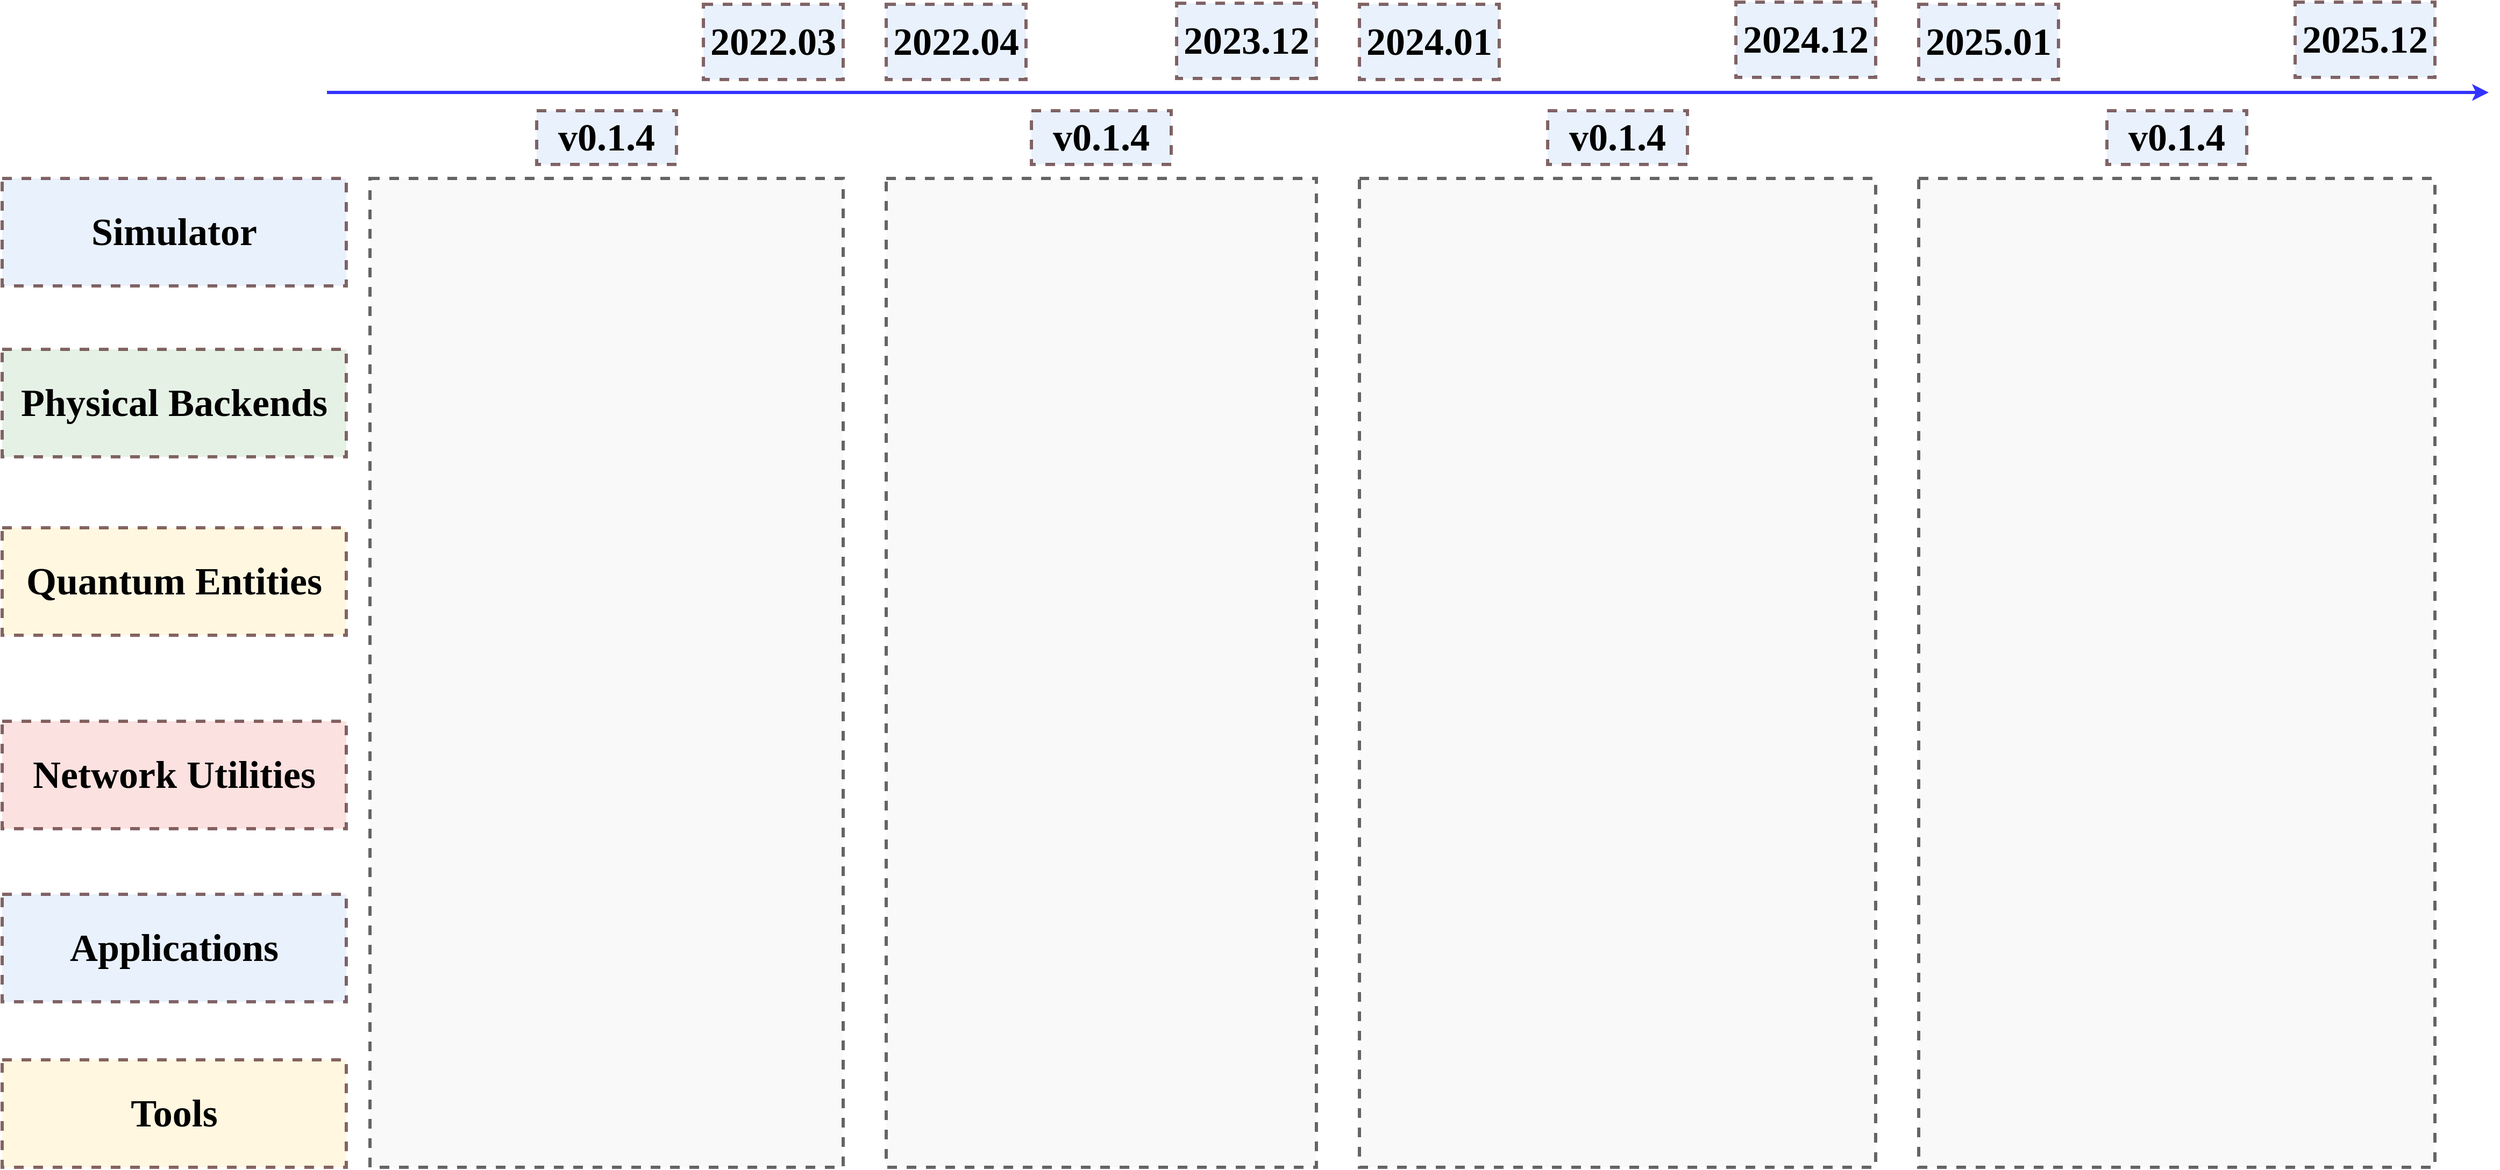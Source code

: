 <mxfile version="25.0.3">
  <diagram name="Page-1" id="12e1b939-464a-85fe-373e-61e167be1490">
    <mxGraphModel dx="4633.5" dy="1550" grid="1" gridSize="10" guides="1" tooltips="1" connect="1" arrows="1" fold="1" page="1" pageScale="1.5" pageWidth="1169" pageHeight="826" background="none" math="0" shadow="0">
      <root>
        <mxCell id="0" />
        <mxCell id="1" parent="0" />
        <mxCell id="sJ7baZli-LUsm7lm-XYr-1" value="&lt;font style=&quot;font-size: 36px;&quot;&gt;Simulator&lt;/font&gt;" style="rounded=0;whiteSpace=wrap;html=1;fillColor=#dae8fc;strokeColor=#330000;opacity=60;labelPosition=center;verticalLabelPosition=middle;align=center;verticalAlign=middle;fontFamily=Times New Roman;fontSize=20;dashed=1;strokeWidth=3;fontStyle=1" parent="1" vertex="1">
          <mxGeometry x="-1102" y="280" width="320" height="100" as="geometry" />
        </mxCell>
        <mxCell id="sJ7baZli-LUsm7lm-XYr-2" value="" style="rounded=0;whiteSpace=wrap;html=1;fillColor=#f5f5f5;fontColor=#333333;strokeColor=default;gradientColor=none;opacity=60;labelPosition=center;verticalLabelPosition=middle;align=center;verticalAlign=middle;fontFamily=Times New Roman;fontSize=20;dashed=1;strokeWidth=3;" parent="1" vertex="1">
          <mxGeometry x="-760" y="280" width="440" height="920" as="geometry" />
        </mxCell>
        <mxCell id="sJ7baZli-LUsm7lm-XYr-3" value="" style="rounded=0;whiteSpace=wrap;html=1;fillColor=#f5f5f5;fontColor=#333333;strokeColor=default;gradientColor=none;opacity=60;labelPosition=center;verticalLabelPosition=middle;align=center;verticalAlign=middle;fontFamily=Times New Roman;fontSize=20;dashed=1;strokeWidth=3;" parent="1" vertex="1">
          <mxGeometry x="160" y="280" width="480" height="920" as="geometry" />
        </mxCell>
        <mxCell id="sJ7baZli-LUsm7lm-XYr-4" value="" style="rounded=0;whiteSpace=wrap;html=1;fillColor=#f5f5f5;fontColor=#333333;strokeColor=default;gradientColor=none;opacity=60;labelPosition=center;verticalLabelPosition=middle;align=center;verticalAlign=middle;fontFamily=Times New Roman;fontSize=20;dashed=1;strokeWidth=3;" parent="1" vertex="1">
          <mxGeometry x="-280" y="280" width="400" height="920" as="geometry" />
        </mxCell>
        <mxCell id="9zjzxFCtPWCpPwQ-u-JS-1" value="" style="endArrow=classic;html=1;rounded=0;strokeColor=#3333FF;strokeWidth=3;" edge="1" parent="1">
          <mxGeometry width="50" height="50" relative="1" as="geometry">
            <mxPoint x="-800" y="200" as="sourcePoint" />
            <mxPoint x="1210" y="200" as="targetPoint" />
          </mxGeometry>
        </mxCell>
        <mxCell id="9zjzxFCtPWCpPwQ-u-JS-3" value="&lt;font style=&quot;font-size: 36px;&quot;&gt;Applications&lt;/font&gt;" style="rounded=0;whiteSpace=wrap;html=1;fillColor=#dae8fc;strokeColor=#330000;opacity=60;labelPosition=center;verticalLabelPosition=middle;align=center;verticalAlign=middle;fontFamily=Times New Roman;fontSize=20;dashed=1;strokeWidth=3;fontStyle=1" vertex="1" parent="1">
          <mxGeometry x="-1102" y="946" width="320" height="100" as="geometry" />
        </mxCell>
        <mxCell id="9zjzxFCtPWCpPwQ-u-JS-4" value="&lt;font style=&quot;font-size: 36px;&quot;&gt;Physical Backends&lt;/font&gt;" style="rounded=0;whiteSpace=wrap;html=1;fillColor=#d5e8d4;strokeColor=#330000;opacity=60;labelPosition=center;verticalLabelPosition=middle;align=center;verticalAlign=middle;fontFamily=Times New Roman;fontSize=20;dashed=1;strokeWidth=3;fontStyle=1" vertex="1" parent="1">
          <mxGeometry x="-1102" y="439" width="320" height="100" as="geometry" />
        </mxCell>
        <mxCell id="9zjzxFCtPWCpPwQ-u-JS-5" value="&lt;font style=&quot;font-size: 36px;&quot;&gt;Quantum Entities&lt;/font&gt;" style="rounded=0;whiteSpace=wrap;html=1;fillColor=#fff2cc;strokeColor=#330000;opacity=60;labelPosition=center;verticalLabelPosition=middle;align=center;verticalAlign=middle;fontFamily=Times New Roman;fontSize=20;dashed=1;strokeWidth=3;fontStyle=1" vertex="1" parent="1">
          <mxGeometry x="-1102" y="605" width="320" height="100" as="geometry" />
        </mxCell>
        <mxCell id="9zjzxFCtPWCpPwQ-u-JS-6" value="&lt;font style=&quot;font-size: 36px;&quot;&gt;Network Utilities&lt;/font&gt;" style="rounded=0;whiteSpace=wrap;html=1;fillColor=#f8cecc;strokeColor=#330000;opacity=60;labelPosition=center;verticalLabelPosition=middle;align=center;verticalAlign=middle;fontFamily=Times New Roman;fontSize=20;dashed=1;strokeWidth=3;fontStyle=1" vertex="1" parent="1">
          <mxGeometry x="-1102" y="785" width="320" height="100" as="geometry" />
        </mxCell>
        <mxCell id="9zjzxFCtPWCpPwQ-u-JS-7" value="&lt;font style=&quot;font-size: 36px;&quot;&gt;Tools&lt;/font&gt;" style="rounded=0;whiteSpace=wrap;html=1;fillColor=#fff2cc;strokeColor=#330000;opacity=60;labelPosition=center;verticalLabelPosition=middle;align=center;verticalAlign=middle;fontFamily=Times New Roman;fontSize=20;dashed=1;strokeWidth=3;fontStyle=1" vertex="1" parent="1">
          <mxGeometry x="-1102" y="1100" width="320" height="100" as="geometry" />
        </mxCell>
        <mxCell id="9zjzxFCtPWCpPwQ-u-JS-9" value="" style="rounded=0;whiteSpace=wrap;html=1;fillColor=#f5f5f5;fontColor=#333333;strokeColor=default;gradientColor=none;opacity=60;labelPosition=center;verticalLabelPosition=middle;align=center;verticalAlign=middle;fontFamily=Times New Roman;fontSize=20;dashed=1;strokeWidth=3;" vertex="1" parent="1">
          <mxGeometry x="680" y="280" width="480" height="920" as="geometry" />
        </mxCell>
        <mxCell id="9zjzxFCtPWCpPwQ-u-JS-10" value="&lt;span style=&quot;font-size: 36px;&quot;&gt;2022.03&lt;/span&gt;" style="rounded=0;whiteSpace=wrap;html=1;fillColor=#dae8fc;strokeColor=#330000;opacity=60;labelPosition=center;verticalLabelPosition=middle;align=center;verticalAlign=middle;fontFamily=Times New Roman;fontSize=20;dashed=1;strokeWidth=3;fontStyle=1" vertex="1" parent="1">
          <mxGeometry x="-450" y="118" width="130" height="70" as="geometry" />
        </mxCell>
        <mxCell id="9zjzxFCtPWCpPwQ-u-JS-11" value="&lt;span style=&quot;font-size: 36px;&quot;&gt;2022.04&lt;/span&gt;" style="rounded=0;whiteSpace=wrap;html=1;fillColor=#dae8fc;strokeColor=#330000;opacity=60;labelPosition=center;verticalLabelPosition=middle;align=center;verticalAlign=middle;fontFamily=Times New Roman;fontSize=20;dashed=1;strokeWidth=3;fontStyle=1" vertex="1" parent="1">
          <mxGeometry x="-280" y="118" width="130" height="70" as="geometry" />
        </mxCell>
        <mxCell id="9zjzxFCtPWCpPwQ-u-JS-12" value="&lt;span style=&quot;font-size: 36px;&quot;&gt;2024.01&lt;/span&gt;" style="rounded=0;whiteSpace=wrap;html=1;fillColor=#dae8fc;strokeColor=#330000;opacity=60;labelPosition=center;verticalLabelPosition=middle;align=center;verticalAlign=middle;fontFamily=Times New Roman;fontSize=20;dashed=1;strokeWidth=3;fontStyle=1" vertex="1" parent="1">
          <mxGeometry x="160" y="118" width="130" height="70" as="geometry" />
        </mxCell>
        <mxCell id="9zjzxFCtPWCpPwQ-u-JS-13" value="&lt;span style=&quot;font-size: 36px;&quot;&gt;2023.12&lt;/span&gt;" style="rounded=0;whiteSpace=wrap;html=1;fillColor=#dae8fc;strokeColor=#330000;opacity=60;labelPosition=center;verticalLabelPosition=middle;align=center;verticalAlign=middle;fontFamily=Times New Roman;fontSize=20;dashed=1;strokeWidth=3;fontStyle=1" vertex="1" parent="1">
          <mxGeometry x="-10" y="117" width="130" height="70" as="geometry" />
        </mxCell>
        <mxCell id="9zjzxFCtPWCpPwQ-u-JS-14" value="&lt;span style=&quot;font-size: 36px;&quot;&gt;2024.12&lt;/span&gt;" style="rounded=0;whiteSpace=wrap;html=1;fillColor=#dae8fc;strokeColor=#330000;opacity=60;labelPosition=center;verticalLabelPosition=middle;align=center;verticalAlign=middle;fontFamily=Times New Roman;fontSize=20;dashed=1;strokeWidth=3;fontStyle=1" vertex="1" parent="1">
          <mxGeometry x="510" y="116" width="130" height="70" as="geometry" />
        </mxCell>
        <mxCell id="9zjzxFCtPWCpPwQ-u-JS-15" value="&lt;span style=&quot;font-size: 36px;&quot;&gt;2025.01&lt;/span&gt;" style="rounded=0;whiteSpace=wrap;html=1;fillColor=#dae8fc;strokeColor=#330000;opacity=60;labelPosition=center;verticalLabelPosition=middle;align=center;verticalAlign=middle;fontFamily=Times New Roman;fontSize=20;dashed=1;strokeWidth=3;fontStyle=1" vertex="1" parent="1">
          <mxGeometry x="680" y="118" width="130" height="70" as="geometry" />
        </mxCell>
        <mxCell id="9zjzxFCtPWCpPwQ-u-JS-16" value="&lt;span style=&quot;font-size: 36px;&quot;&gt;2025.12&lt;/span&gt;" style="rounded=0;whiteSpace=wrap;html=1;fillColor=#dae8fc;strokeColor=#330000;opacity=60;labelPosition=center;verticalLabelPosition=middle;align=center;verticalAlign=middle;fontFamily=Times New Roman;fontSize=20;dashed=1;strokeWidth=3;fontStyle=1" vertex="1" parent="1">
          <mxGeometry x="1030" y="116" width="130" height="70" as="geometry" />
        </mxCell>
        <mxCell id="9zjzxFCtPWCpPwQ-u-JS-19" value="&lt;span style=&quot;font-size: 36px;&quot;&gt;v0.1.4&lt;/span&gt;" style="rounded=0;whiteSpace=wrap;html=1;fillColor=#dae8fc;strokeColor=#330000;opacity=60;labelPosition=center;verticalLabelPosition=middle;align=center;verticalAlign=middle;fontFamily=Times New Roman;fontSize=20;dashed=1;strokeWidth=3;fontStyle=1" vertex="1" parent="1">
          <mxGeometry x="-605" y="217" width="130" height="50" as="geometry" />
        </mxCell>
        <mxCell id="9zjzxFCtPWCpPwQ-u-JS-20" value="&lt;span style=&quot;font-size: 36px;&quot;&gt;v0.1.4&lt;/span&gt;" style="rounded=0;whiteSpace=wrap;html=1;fillColor=#dae8fc;strokeColor=#330000;opacity=60;labelPosition=center;verticalLabelPosition=middle;align=center;verticalAlign=middle;fontFamily=Times New Roman;fontSize=20;dashed=1;strokeWidth=3;fontStyle=1" vertex="1" parent="1">
          <mxGeometry x="-145" y="217" width="130" height="50" as="geometry" />
        </mxCell>
        <mxCell id="9zjzxFCtPWCpPwQ-u-JS-21" value="&lt;span style=&quot;font-size: 36px;&quot;&gt;v0.1.4&lt;/span&gt;" style="rounded=0;whiteSpace=wrap;html=1;fillColor=#dae8fc;strokeColor=#330000;opacity=60;labelPosition=center;verticalLabelPosition=middle;align=center;verticalAlign=middle;fontFamily=Times New Roman;fontSize=20;dashed=1;strokeWidth=3;fontStyle=1" vertex="1" parent="1">
          <mxGeometry x="335" y="217" width="130" height="50" as="geometry" />
        </mxCell>
        <mxCell id="9zjzxFCtPWCpPwQ-u-JS-22" value="&lt;span style=&quot;font-size: 36px;&quot;&gt;v0.1.4&lt;/span&gt;" style="rounded=0;whiteSpace=wrap;html=1;fillColor=#dae8fc;strokeColor=#330000;opacity=60;labelPosition=center;verticalLabelPosition=middle;align=center;verticalAlign=middle;fontFamily=Times New Roman;fontSize=20;dashed=1;strokeWidth=3;fontStyle=1" vertex="1" parent="1">
          <mxGeometry x="855" y="217" width="130" height="50" as="geometry" />
        </mxCell>
      </root>
    </mxGraphModel>
  </diagram>
</mxfile>

